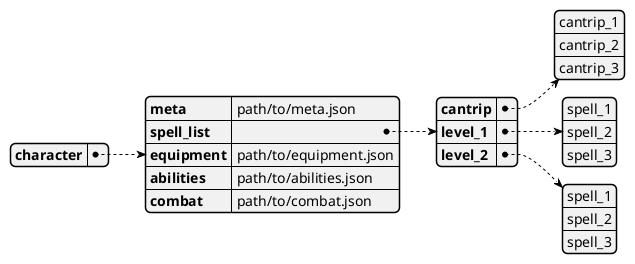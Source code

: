 @startjson character

{
  "character": {
    "meta": "path/to/meta.json",
    "spell_list": {
      "cantrip": ["cantrip_1", "cantrip_2", "cantrip_3"],
      "level_1": ["spell_1", "spell_2", "spell_3"],
      "level_2": ["spell_1", "spell_2", "spell_3"]
    },
    "equipment": "path/to/equipment.json",
    "abilities": "path/to/abilities.json",
    "combat": "path/to/combat.json"
  }

}

@endjson

